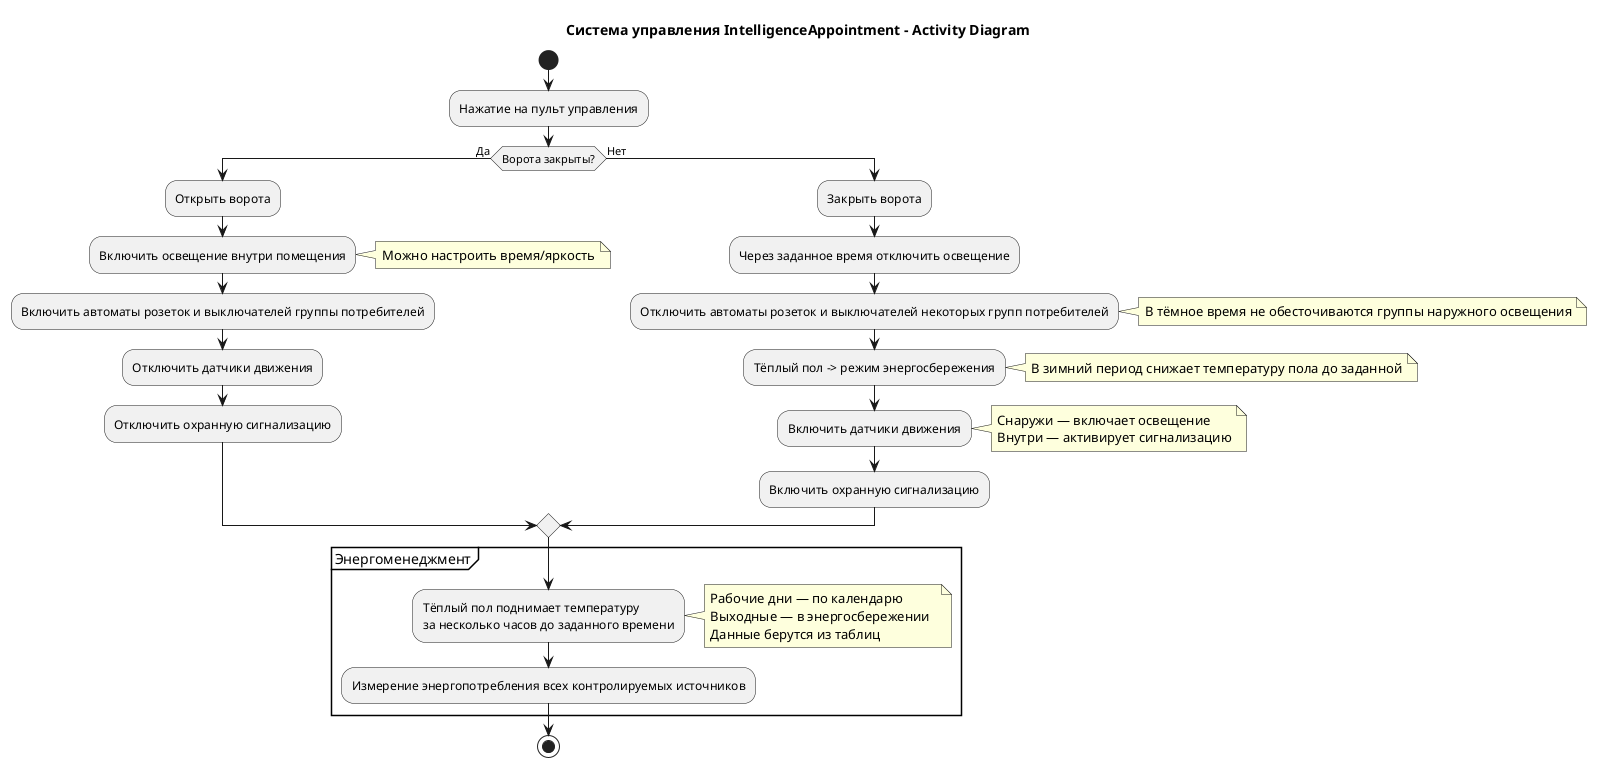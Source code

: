 @startuml IntelligenceAppointment
title Система управления IntelligenceAppointment - Activity Diagram

start

:Нажатие на пульт управления;

if (Ворота закрыты?) then (Да)
  :Открыть ворота;
  :Включить освещение внутри помещения;
  note right
    Можно настроить время/яркость
  end note
  :Включить автоматы розеток и выключателей группы потребителей;
  :Отключить датчики движения;
  :Отключить охранную сигнализацию;
else (Нет)
  :Закрыть ворота;
  :Через заданное время отключить освещение;
  :Отключить автоматы розеток и выключателей некоторых групп потребителей;
  note right
    В тёмное время не обесточиваются группы наружного освещения
  end note
  :Тёплый пол -> режим энергосбережения;
  note right
    В зимний период снижает температуру пола до заданной
  end note
  :Включить датчики движения;
  note right
    Снаружи — включает освещение  
    Внутри — активирует сигнализацию
  end note
  :Включить охранную сигнализацию;
endif

partition "Энергоменеджмент" {
  :Тёплый пол поднимает температуру 
  за несколько часов до заданного времени;
  note right
    Рабочие дни — по календарю  
    Выходные — в энергосбережении  
    Данные берутся из таблиц
  end note
  :Измерение энергопотребления всех контролируемых источников;
}

stop
@enduml
